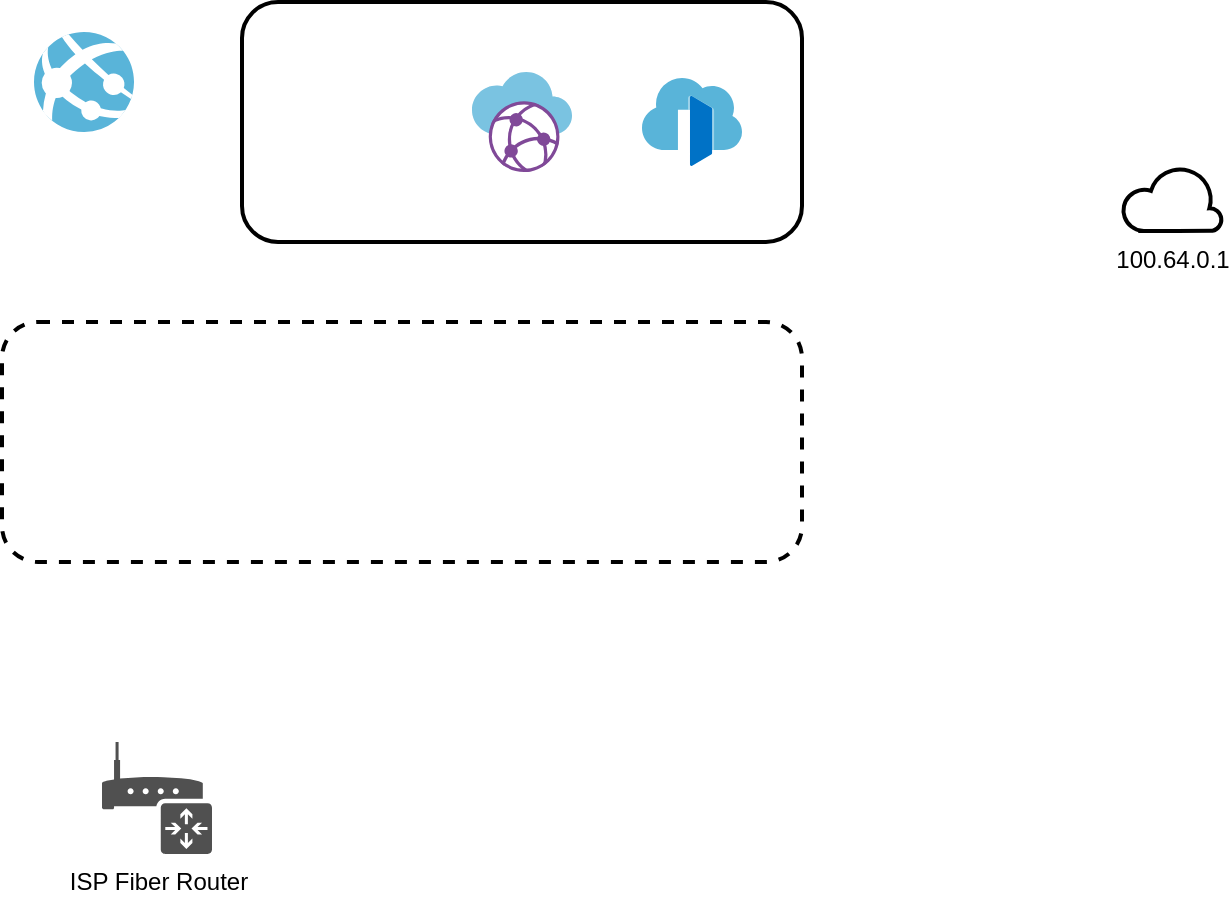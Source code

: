 <mxfile version="22.0.3" type="device">
  <diagram id="KHMHb_HekOx8Wtz281Yh" name="第 1 页">
    <mxGraphModel dx="1053" dy="623" grid="1" gridSize="10" guides="1" tooltips="1" connect="1" arrows="1" fold="1" page="1" pageScale="1" pageWidth="1169" pageHeight="827" math="0" shadow="0">
      <root>
        <mxCell id="0" />
        <mxCell id="1" parent="0" />
        <mxCell id="ZmY6_l6aeNrQox6_WoO2-1" value="" style="rounded=1;whiteSpace=wrap;html=1;dashed=1;strokeWidth=2;" parent="1" vertex="1">
          <mxGeometry x="40" y="200" width="400" height="120" as="geometry" />
        </mxCell>
        <mxCell id="ZmY6_l6aeNrQox6_WoO2-2" value="ISP Fiber Router" style="sketch=0;pointerEvents=1;shadow=0;dashed=0;html=1;strokeColor=none;fillColor=#505050;labelPosition=center;verticalLabelPosition=bottom;verticalAlign=top;outlineConnect=0;align=center;shape=mxgraph.office.devices.router;" parent="1" vertex="1">
          <mxGeometry x="90" y="410" width="55" height="56" as="geometry" />
        </mxCell>
        <mxCell id="jmfeGCe09RCvbcC6DHYS-3" value="" style="rounded=1;whiteSpace=wrap;html=1;strokeWidth=2;" vertex="1" parent="1">
          <mxGeometry x="160" y="40" width="280" height="120" as="geometry" />
        </mxCell>
        <mxCell id="jmfeGCe09RCvbcC6DHYS-5" value="100.64.0.1" style="verticalLabelPosition=bottom;html=1;verticalAlign=top;align=center;strokeColor=default;fillColor=#FFFFFF;shape=mxgraph.azure.cloud;strokeWidth=2;" vertex="1" parent="1">
          <mxGeometry x="600" y="122" width="50" height="32.5" as="geometry" />
        </mxCell>
        <mxCell id="jmfeGCe09RCvbcC6DHYS-8" value="" style="image;sketch=0;aspect=fixed;html=1;points=[];align=center;fontSize=12;image=img/lib/mscae/Front_Doors.svg;" vertex="1" parent="1">
          <mxGeometry x="360" y="78" width="50" height="44" as="geometry" />
        </mxCell>
        <mxCell id="jmfeGCe09RCvbcC6DHYS-9" value="" style="image;sketch=0;aspect=fixed;html=1;points=[];align=center;fontSize=12;image=img/lib/mscae/Virtual_WANs.svg;" vertex="1" parent="1">
          <mxGeometry x="275" y="75" width="50" height="50" as="geometry" />
        </mxCell>
        <mxCell id="jmfeGCe09RCvbcC6DHYS-11" value="" style="image;sketch=0;aspect=fixed;html=1;points=[];align=center;fontSize=12;image=img/lib/mscae/App_Services.svg;" vertex="1" parent="1">
          <mxGeometry x="56" y="55" width="50" height="50" as="geometry" />
        </mxCell>
      </root>
    </mxGraphModel>
  </diagram>
</mxfile>
